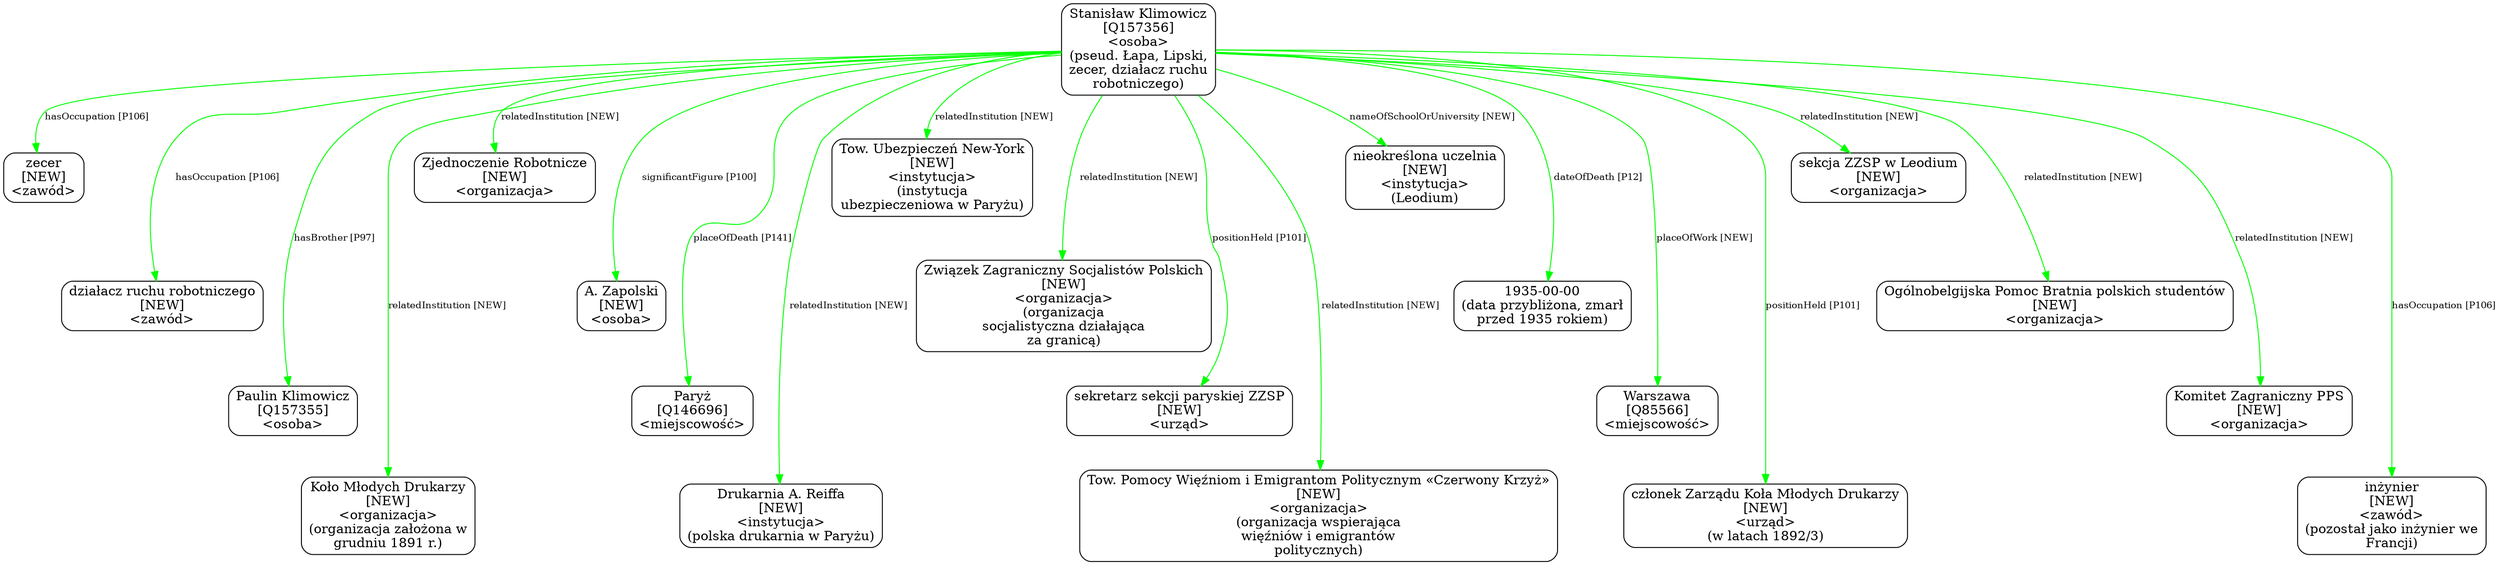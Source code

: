 digraph {
	node [shape=box,
		style=rounded
	];
	edge [fontsize=10];
	"Stanisław Klimowicz
[Q157356]
<osoba>
(pseud. Łapa, Lipski,
zecer, działacz ruchu
robotniczego)"	[color=black,
		label="Stanisław Klimowicz
[Q157356]
<osoba>
(pseud. Łapa, Lipski,
zecer, działacz ruchu
robotniczego)"];
	"Stanisław Klimowicz
[Q157356]
<osoba>
(pseud. Łapa, Lipski,
zecer, działacz ruchu
robotniczego)" -> "zecer
[NEW]
<zawód>"	[color=green,
		label="hasOccupation [P106]",
		minlen=1];
	"Stanisław Klimowicz
[Q157356]
<osoba>
(pseud. Łapa, Lipski,
zecer, działacz ruchu
robotniczego)" -> "działacz ruchu robotniczego
[NEW]
<zawód>"	[color=green,
		label="hasOccupation [P106]",
		minlen=2];
	"Stanisław Klimowicz
[Q157356]
<osoba>
(pseud. Łapa, Lipski,
zecer, działacz ruchu
robotniczego)" -> "Paulin Klimowicz
[Q157355]
<osoba>"	[color=green,
		label="hasBrother [P97]",
		minlen=3];
	"Stanisław Klimowicz
[Q157356]
<osoba>
(pseud. Łapa, Lipski,
zecer, działacz ruchu
robotniczego)" -> "Koło Młodych Drukarzy
[NEW]
<organizacja>
(organizacja założona w
grudniu 1891 r.)"	[color=green,
		label="relatedInstitution [NEW]",
		minlen=4];
	"Stanisław Klimowicz
[Q157356]
<osoba>
(pseud. Łapa, Lipski,
zecer, działacz ruchu
robotniczego)" -> "Zjednoczenie Robotnicze
[NEW]
<organizacja>"	[color=green,
		label="relatedInstitution [NEW]",
		minlen=1];
	"Stanisław Klimowicz
[Q157356]
<osoba>
(pseud. Łapa, Lipski,
zecer, działacz ruchu
robotniczego)" -> "A. Zapolski
[NEW]
<osoba>"	[color=green,
		label="significantFigure [P100]",
		minlen=2];
	"Stanisław Klimowicz
[Q157356]
<osoba>
(pseud. Łapa, Lipski,
zecer, działacz ruchu
robotniczego)" -> "Paryż
[Q146696]
<miejscowość>"	[color=green,
		label="placeOfDeath [P141]",
		minlen=3];
	"Stanisław Klimowicz
[Q157356]
<osoba>
(pseud. Łapa, Lipski,
zecer, działacz ruchu
robotniczego)" -> "Drukarnia A. Reiffa
[NEW]
<instytucja>
(polska drukarnia w Paryżu)"	[color=green,
		label="relatedInstitution [NEW]",
		minlen=4];
	"Stanisław Klimowicz
[Q157356]
<osoba>
(pseud. Łapa, Lipski,
zecer, działacz ruchu
robotniczego)" -> "Tow. Ubezpieczeń New-York
[NEW]
<instytucja>
(instytucja
ubezpieczeniowa w Paryżu)"	[color=green,
		label="relatedInstitution [NEW]",
		minlen=1];
	"Stanisław Klimowicz
[Q157356]
<osoba>
(pseud. Łapa, Lipski,
zecer, działacz ruchu
robotniczego)" -> "Związek Zagraniczny Socjalistów Polskich
[NEW]
<organizacja>
(organizacja
socjalistyczna działająca
za granicą)"	[color=green,
		label="relatedInstitution [NEW]",
		minlen=2];
	"Stanisław Klimowicz
[Q157356]
<osoba>
(pseud. Łapa, Lipski,
zecer, działacz ruchu
robotniczego)" -> "sekretarz sekcji paryskiej ZZSP
[NEW]
<urząd>"	[color=green,
		label="positionHeld [P101]",
		minlen=3];
	"Stanisław Klimowicz
[Q157356]
<osoba>
(pseud. Łapa, Lipski,
zecer, działacz ruchu
robotniczego)" -> "Tow. Pomocy Więźniom i Emigrantom Politycznym «Czerwony Krzyż»
[NEW]
<organizacja>
(organizacja wspierająca
więźniów i \
emigrantów
politycznych)"	[color=green,
		label="relatedInstitution [NEW]",
		minlen=4];
	"Stanisław Klimowicz
[Q157356]
<osoba>
(pseud. Łapa, Lipski,
zecer, działacz ruchu
robotniczego)" -> "nieokreślona uczelnia
[NEW]
<instytucja>
(Leodium)"	[color=green,
		label="nameOfSchoolOrUniversity [NEW]",
		minlen=1];
	"Stanisław Klimowicz
[Q157356]
<osoba>
(pseud. Łapa, Lipski,
zecer, działacz ruchu
robotniczego)" -> "1935-00-00
(data przybliżona, zmarł
przed 1935 rokiem)"	[color=green,
		label="dateOfDeath [P12]",
		minlen=2];
	"Stanisław Klimowicz
[Q157356]
<osoba>
(pseud. Łapa, Lipski,
zecer, działacz ruchu
robotniczego)" -> "Warszawa
[Q85566]
<miejscowość>"	[color=green,
		label="placeOfWork [NEW]",
		minlen=3];
	"Stanisław Klimowicz
[Q157356]
<osoba>
(pseud. Łapa, Lipski,
zecer, działacz ruchu
robotniczego)" -> "członek Zarządu Koła Młodych Drukarzy
[NEW]
<urząd>
(w latach 1892/3)"	[color=green,
		label="positionHeld [P101]",
		minlen=4];
	"Stanisław Klimowicz
[Q157356]
<osoba>
(pseud. Łapa, Lipski,
zecer, działacz ruchu
robotniczego)" -> "sekcja ZZSP w Leodium
[NEW]
<organizacja>"	[color=green,
		label="relatedInstitution [NEW]",
		minlen=1];
	"Stanisław Klimowicz
[Q157356]
<osoba>
(pseud. Łapa, Lipski,
zecer, działacz ruchu
robotniczego)" -> "Ogólnobelgijska Pomoc Bratnia polskich studentów
[NEW]
<organizacja>"	[color=green,
		label="relatedInstitution [NEW]",
		minlen=2];
	"Stanisław Klimowicz
[Q157356]
<osoba>
(pseud. Łapa, Lipski,
zecer, działacz ruchu
robotniczego)" -> "Komitet Zagraniczny PPS
[NEW]
<organizacja>"	[color=green,
		label="relatedInstitution [NEW]",
		minlen=3];
	"Stanisław Klimowicz
[Q157356]
<osoba>
(pseud. Łapa, Lipski,
zecer, działacz ruchu
robotniczego)" -> "inżynier
[NEW]
<zawód>
(pozostał jako inżynier we
Francji)"	[color=green,
		label="hasOccupation [P106]",
		minlen=4];
}
